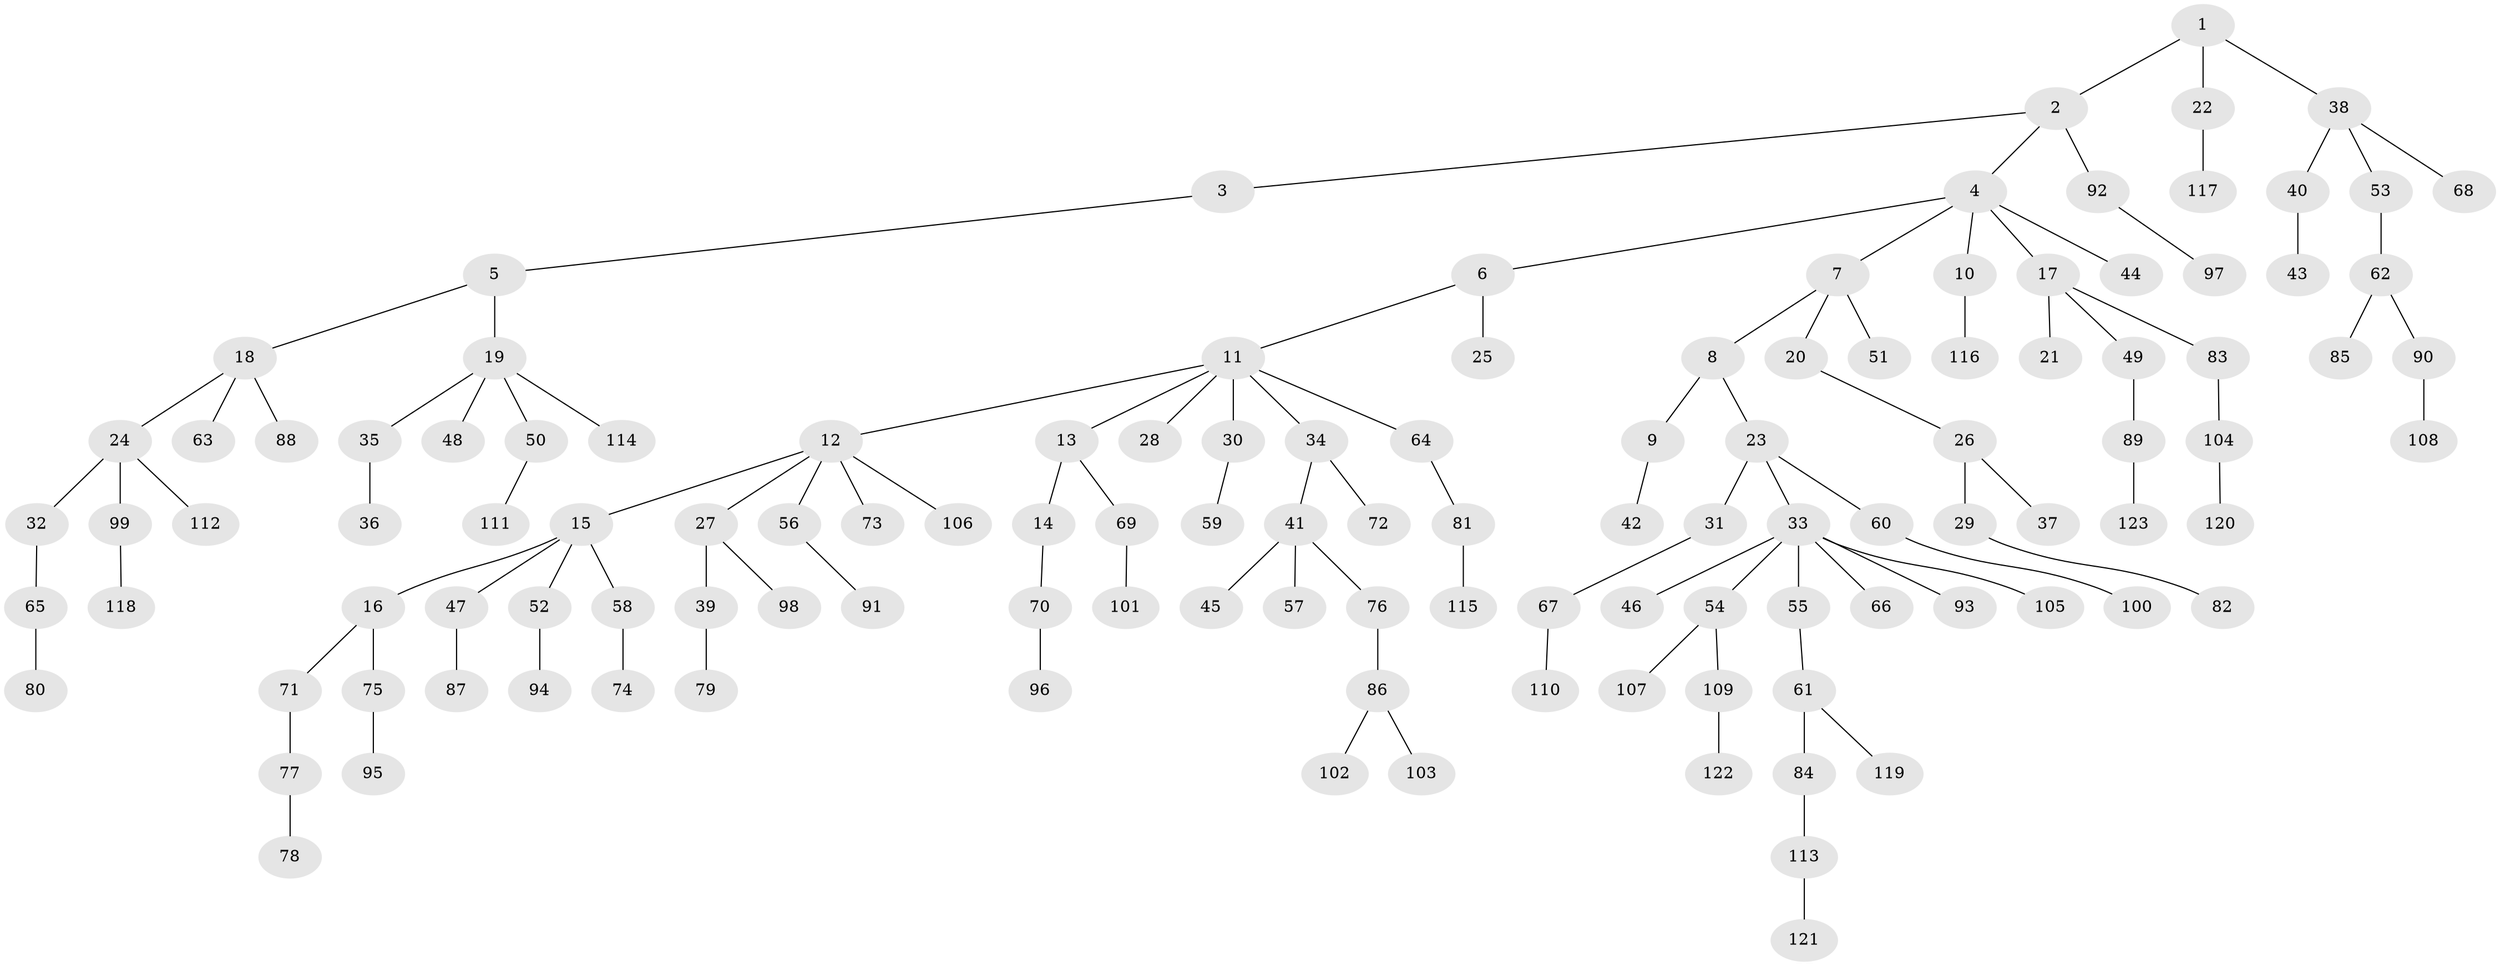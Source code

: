 // coarse degree distribution, {3: 0.14666666666666667, 4: 0.04, 2: 0.26666666666666666, 5: 0.04, 1: 0.48, 6: 0.02666666666666667}
// Generated by graph-tools (version 1.1) at 2025/51/03/04/25 22:51:37]
// undirected, 123 vertices, 122 edges
graph export_dot {
  node [color=gray90,style=filled];
  1;
  2;
  3;
  4;
  5;
  6;
  7;
  8;
  9;
  10;
  11;
  12;
  13;
  14;
  15;
  16;
  17;
  18;
  19;
  20;
  21;
  22;
  23;
  24;
  25;
  26;
  27;
  28;
  29;
  30;
  31;
  32;
  33;
  34;
  35;
  36;
  37;
  38;
  39;
  40;
  41;
  42;
  43;
  44;
  45;
  46;
  47;
  48;
  49;
  50;
  51;
  52;
  53;
  54;
  55;
  56;
  57;
  58;
  59;
  60;
  61;
  62;
  63;
  64;
  65;
  66;
  67;
  68;
  69;
  70;
  71;
  72;
  73;
  74;
  75;
  76;
  77;
  78;
  79;
  80;
  81;
  82;
  83;
  84;
  85;
  86;
  87;
  88;
  89;
  90;
  91;
  92;
  93;
  94;
  95;
  96;
  97;
  98;
  99;
  100;
  101;
  102;
  103;
  104;
  105;
  106;
  107;
  108;
  109;
  110;
  111;
  112;
  113;
  114;
  115;
  116;
  117;
  118;
  119;
  120;
  121;
  122;
  123;
  1 -- 2;
  1 -- 22;
  1 -- 38;
  2 -- 3;
  2 -- 4;
  2 -- 92;
  3 -- 5;
  4 -- 6;
  4 -- 7;
  4 -- 10;
  4 -- 17;
  4 -- 44;
  5 -- 18;
  5 -- 19;
  6 -- 11;
  6 -- 25;
  7 -- 8;
  7 -- 20;
  7 -- 51;
  8 -- 9;
  8 -- 23;
  9 -- 42;
  10 -- 116;
  11 -- 12;
  11 -- 13;
  11 -- 28;
  11 -- 30;
  11 -- 34;
  11 -- 64;
  12 -- 15;
  12 -- 27;
  12 -- 56;
  12 -- 73;
  12 -- 106;
  13 -- 14;
  13 -- 69;
  14 -- 70;
  15 -- 16;
  15 -- 47;
  15 -- 52;
  15 -- 58;
  16 -- 71;
  16 -- 75;
  17 -- 21;
  17 -- 49;
  17 -- 83;
  18 -- 24;
  18 -- 63;
  18 -- 88;
  19 -- 35;
  19 -- 48;
  19 -- 50;
  19 -- 114;
  20 -- 26;
  22 -- 117;
  23 -- 31;
  23 -- 33;
  23 -- 60;
  24 -- 32;
  24 -- 99;
  24 -- 112;
  26 -- 29;
  26 -- 37;
  27 -- 39;
  27 -- 98;
  29 -- 82;
  30 -- 59;
  31 -- 67;
  32 -- 65;
  33 -- 46;
  33 -- 54;
  33 -- 55;
  33 -- 66;
  33 -- 93;
  33 -- 105;
  34 -- 41;
  34 -- 72;
  35 -- 36;
  38 -- 40;
  38 -- 53;
  38 -- 68;
  39 -- 79;
  40 -- 43;
  41 -- 45;
  41 -- 57;
  41 -- 76;
  47 -- 87;
  49 -- 89;
  50 -- 111;
  52 -- 94;
  53 -- 62;
  54 -- 107;
  54 -- 109;
  55 -- 61;
  56 -- 91;
  58 -- 74;
  60 -- 100;
  61 -- 84;
  61 -- 119;
  62 -- 85;
  62 -- 90;
  64 -- 81;
  65 -- 80;
  67 -- 110;
  69 -- 101;
  70 -- 96;
  71 -- 77;
  75 -- 95;
  76 -- 86;
  77 -- 78;
  81 -- 115;
  83 -- 104;
  84 -- 113;
  86 -- 102;
  86 -- 103;
  89 -- 123;
  90 -- 108;
  92 -- 97;
  99 -- 118;
  104 -- 120;
  109 -- 122;
  113 -- 121;
}
